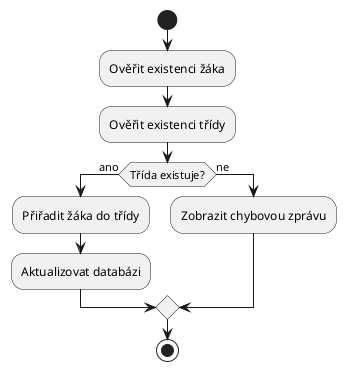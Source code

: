 @startuml
start
:Ověřit existenci žáka;
:Ověřit existenci třídy;
if (Třída existuje?) then (ano)
  :Přiřadit žáka do třídy;
  :Aktualizovat databázi;
else (ne)
  :Zobrazit chybovou zprávu;
endif
stop
@enduml
